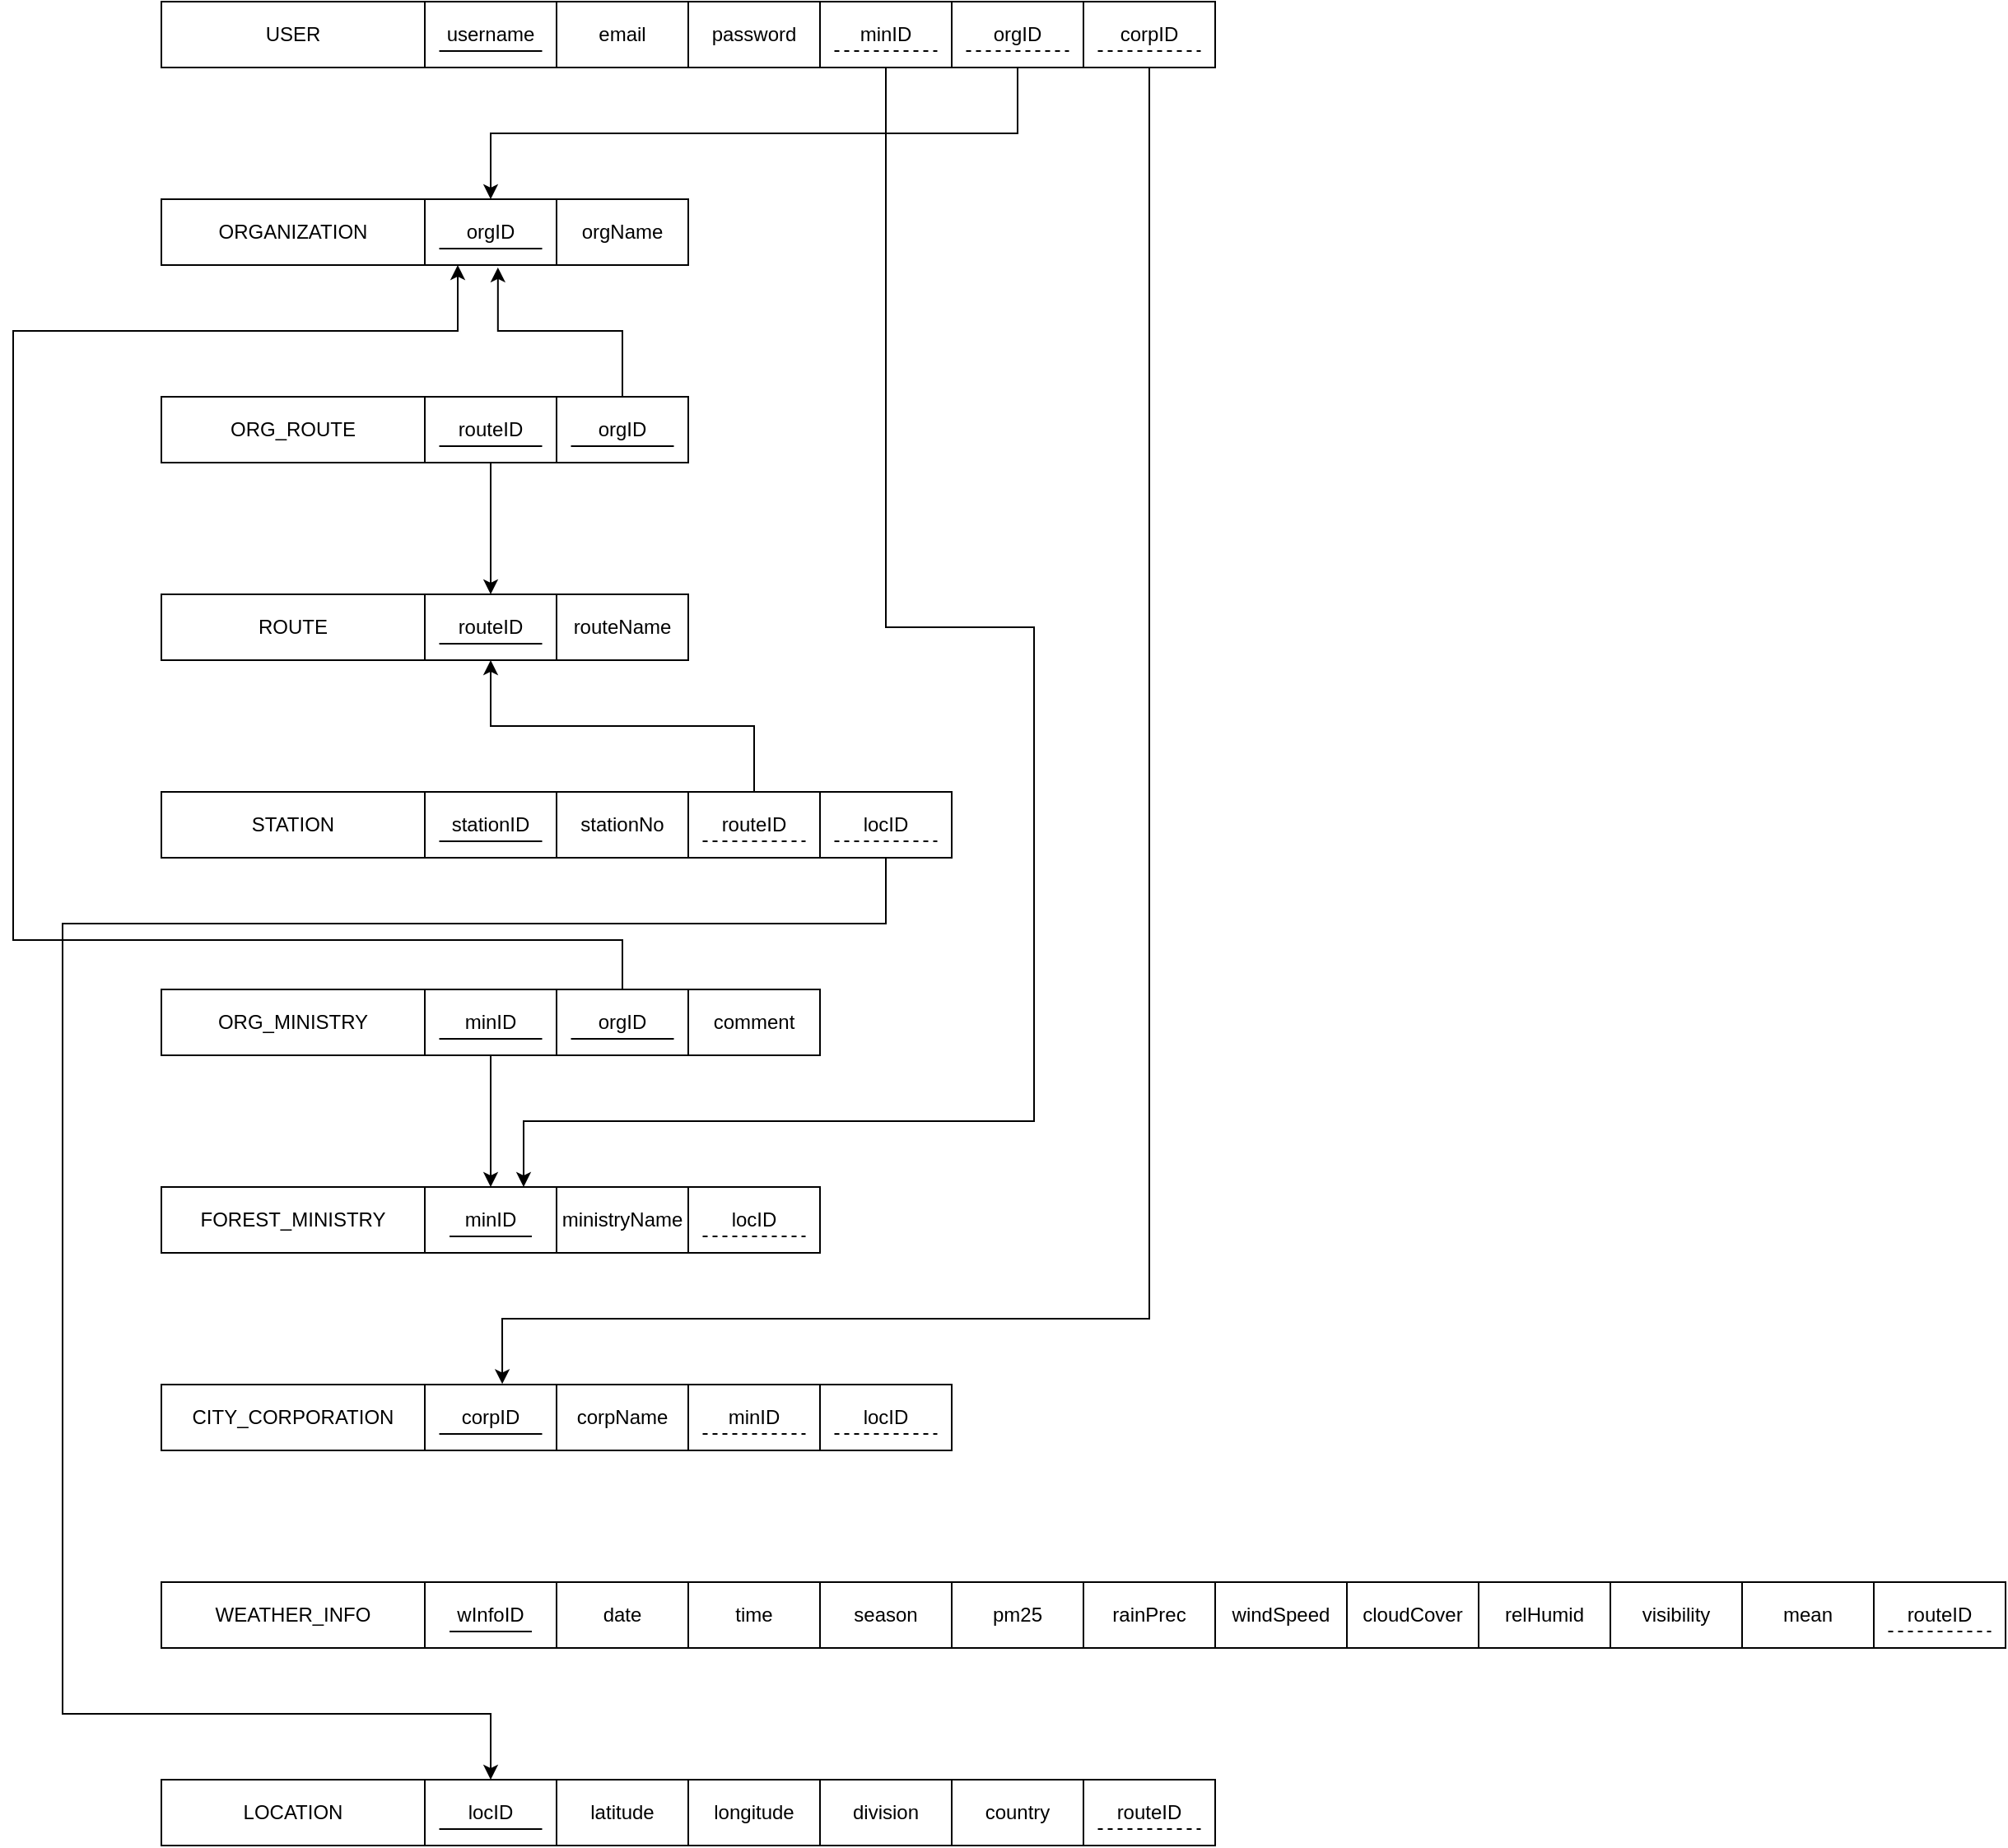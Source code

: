 <mxfile version="20.2.5" type="github">
  <diagram id="OU-aZMMqyZK8E2Q_70T6" name="Relational Schema">
    <mxGraphModel dx="1155" dy="1742" grid="1" gridSize="10" guides="1" tooltips="1" connect="1" arrows="1" fold="1" page="1" pageScale="1" pageWidth="850" pageHeight="1100" math="0" shadow="0">
      <root>
        <mxCell id="0" />
        <mxCell id="1" parent="0" />
        <mxCell id="4kpTrjFL7K2pbga_n4tD-17" value="" style="rounded=0;whiteSpace=wrap;html=1;" parent="1" vertex="1">
          <mxGeometry x="400" y="-600" width="640" height="40" as="geometry" />
        </mxCell>
        <mxCell id="4kpTrjFL7K2pbga_n4tD-18" value="USER" style="rounded=0;whiteSpace=wrap;html=1;" parent="1" vertex="1">
          <mxGeometry x="400" y="-600" width="160" height="40" as="geometry" />
        </mxCell>
        <mxCell id="4kpTrjFL7K2pbga_n4tD-19" value="username" style="rounded=0;whiteSpace=wrap;html=1;" parent="1" vertex="1">
          <mxGeometry x="560" y="-600" width="80" height="40" as="geometry" />
        </mxCell>
        <mxCell id="4kpTrjFL7K2pbga_n4tD-20" value="email" style="rounded=0;whiteSpace=wrap;html=1;" parent="1" vertex="1">
          <mxGeometry x="640" y="-600" width="80" height="40" as="geometry" />
        </mxCell>
        <mxCell id="4kpTrjFL7K2pbga_n4tD-21" value="password" style="rounded=0;whiteSpace=wrap;html=1;" parent="1" vertex="1">
          <mxGeometry x="720" y="-600" width="80" height="40" as="geometry" />
        </mxCell>
        <mxCell id="4kpTrjFL7K2pbga_n4tD-22" value="" style="rounded=0;whiteSpace=wrap;html=1;" parent="1" vertex="1">
          <mxGeometry x="400" y="-480" width="320" height="40" as="geometry" />
        </mxCell>
        <mxCell id="4kpTrjFL7K2pbga_n4tD-23" value="ORGANIZATION" style="rounded=0;whiteSpace=wrap;html=1;" parent="1" vertex="1">
          <mxGeometry x="400" y="-480" width="160" height="40" as="geometry" />
        </mxCell>
        <mxCell id="4kpTrjFL7K2pbga_n4tD-24" value="orgID" style="rounded=0;whiteSpace=wrap;html=1;" parent="1" vertex="1">
          <mxGeometry x="560" y="-480" width="80" height="40" as="geometry" />
        </mxCell>
        <mxCell id="4kpTrjFL7K2pbga_n4tD-25" value="orgName" style="rounded=0;whiteSpace=wrap;html=1;" parent="1" vertex="1">
          <mxGeometry x="640" y="-480" width="80" height="40" as="geometry" />
        </mxCell>
        <mxCell id="4kpTrjFL7K2pbga_n4tD-27" value="" style="rounded=0;whiteSpace=wrap;html=1;" parent="1" vertex="1">
          <mxGeometry x="400" y="-240" width="320" height="40" as="geometry" />
        </mxCell>
        <mxCell id="4kpTrjFL7K2pbga_n4tD-28" value="ROUTE" style="rounded=0;whiteSpace=wrap;html=1;" parent="1" vertex="1">
          <mxGeometry x="400" y="-240" width="160" height="40" as="geometry" />
        </mxCell>
        <mxCell id="4kpTrjFL7K2pbga_n4tD-29" value="routeID" style="rounded=0;whiteSpace=wrap;html=1;" parent="1" vertex="1">
          <mxGeometry x="560" y="-240" width="80" height="40" as="geometry" />
        </mxCell>
        <mxCell id="4kpTrjFL7K2pbga_n4tD-30" value="routeName" style="rounded=0;whiteSpace=wrap;html=1;" parent="1" vertex="1">
          <mxGeometry x="640" y="-240" width="80" height="40" as="geometry" />
        </mxCell>
        <mxCell id="4kpTrjFL7K2pbga_n4tD-36" value="" style="rounded=0;whiteSpace=wrap;html=1;" parent="1" vertex="1">
          <mxGeometry x="400" y="120" width="390" height="40" as="geometry" />
        </mxCell>
        <mxCell id="4kpTrjFL7K2pbga_n4tD-37" value="FOREST_MINISTRY" style="rounded=0;whiteSpace=wrap;html=1;" parent="1" vertex="1">
          <mxGeometry x="400" y="120" width="160" height="40" as="geometry" />
        </mxCell>
        <mxCell id="4kpTrjFL7K2pbga_n4tD-38" value="ministryName" style="rounded=0;whiteSpace=wrap;html=1;" parent="1" vertex="1">
          <mxGeometry x="640" y="120" width="80" height="40" as="geometry" />
        </mxCell>
        <mxCell id="4kpTrjFL7K2pbga_n4tD-41" value="" style="rounded=0;whiteSpace=wrap;html=1;" parent="1" vertex="1">
          <mxGeometry x="400" y="-120" width="480" height="40" as="geometry" />
        </mxCell>
        <mxCell id="4kpTrjFL7K2pbga_n4tD-42" value="STATION" style="rounded=0;whiteSpace=wrap;html=1;" parent="1" vertex="1">
          <mxGeometry x="400" y="-120" width="160" height="40" as="geometry" />
        </mxCell>
        <mxCell id="4kpTrjFL7K2pbga_n4tD-43" value="stationID" style="rounded=0;whiteSpace=wrap;html=1;" parent="1" vertex="1">
          <mxGeometry x="560" y="-120" width="80" height="40" as="geometry" />
        </mxCell>
        <mxCell id="4kpTrjFL7K2pbga_n4tD-44" value="stationNo" style="rounded=0;whiteSpace=wrap;html=1;" parent="1" vertex="1">
          <mxGeometry x="640" y="-120" width="80" height="40" as="geometry" />
        </mxCell>
        <mxCell id="4kpTrjFL7K2pbga_n4tD-49" value="" style="endArrow=none;html=1;rounded=0;" parent="1" edge="1">
          <mxGeometry width="50" height="50" relative="1" as="geometry">
            <mxPoint x="568.75" y="-570" as="sourcePoint" />
            <mxPoint x="631.25" y="-570" as="targetPoint" />
          </mxGeometry>
        </mxCell>
        <mxCell id="4kpTrjFL7K2pbga_n4tD-50" value="" style="endArrow=none;html=1;rounded=0;" parent="1" edge="1">
          <mxGeometry width="50" height="50" relative="1" as="geometry">
            <mxPoint x="568.75" y="-450" as="sourcePoint" />
            <mxPoint x="631.25" y="-450" as="targetPoint" />
          </mxGeometry>
        </mxCell>
        <mxCell id="4kpTrjFL7K2pbga_n4tD-51" value="" style="endArrow=none;html=1;rounded=0;" parent="1" edge="1">
          <mxGeometry width="50" height="50" relative="1" as="geometry">
            <mxPoint x="568.75" y="-210" as="sourcePoint" />
            <mxPoint x="631.25" y="-210" as="targetPoint" />
          </mxGeometry>
        </mxCell>
        <mxCell id="4kpTrjFL7K2pbga_n4tD-54" value="" style="endArrow=none;html=1;rounded=0;" parent="1" edge="1">
          <mxGeometry width="50" height="50" relative="1" as="geometry">
            <mxPoint x="568.75" y="-90" as="sourcePoint" />
            <mxPoint x="631.25" y="-90" as="targetPoint" />
          </mxGeometry>
        </mxCell>
        <mxCell id="XAyySVj-0V9a2V9ARLvr-15" value="locID" style="rounded=0;whiteSpace=wrap;html=1;" parent="1" vertex="1">
          <mxGeometry x="720" y="120" width="80" height="40" as="geometry" />
        </mxCell>
        <mxCell id="XAyySVj-0V9a2V9ARLvr-16" value="" style="endArrow=none;html=1;rounded=0;dashed=1;" parent="1" edge="1">
          <mxGeometry width="50" height="50" relative="1" as="geometry">
            <mxPoint x="728.75" y="150" as="sourcePoint" />
            <mxPoint x="791.25" y="150" as="targetPoint" />
          </mxGeometry>
        </mxCell>
        <mxCell id="XAyySVj-0V9a2V9ARLvr-18" value="" style="rounded=0;whiteSpace=wrap;html=1;" parent="1" vertex="1">
          <mxGeometry x="400" width="400" height="40" as="geometry" />
        </mxCell>
        <mxCell id="XAyySVj-0V9a2V9ARLvr-19" value="ORG_MINISTRY" style="rounded=0;whiteSpace=wrap;html=1;" parent="1" vertex="1">
          <mxGeometry x="400" width="160" height="40" as="geometry" />
        </mxCell>
        <mxCell id="l0KC84qo_5yXulcjnEi0-13" style="edgeStyle=orthogonalEdgeStyle;rounded=0;orthogonalLoop=1;jettySize=auto;html=1;exitX=0.5;exitY=1;exitDx=0;exitDy=0;entryX=0.5;entryY=0;entryDx=0;entryDy=0;" edge="1" parent="1" source="XAyySVj-0V9a2V9ARLvr-25" target="Ll7ZZZQxQ9TElTHfW3kW-26">
          <mxGeometry relative="1" as="geometry" />
        </mxCell>
        <mxCell id="XAyySVj-0V9a2V9ARLvr-25" value="minID" style="rounded=0;whiteSpace=wrap;html=1;" parent="1" vertex="1">
          <mxGeometry x="560" width="80" height="40" as="geometry" />
        </mxCell>
        <mxCell id="XAyySVj-0V9a2V9ARLvr-23" value="" style="endArrow=none;html=1;rounded=0;" parent="1" edge="1">
          <mxGeometry width="50" height="50" relative="1" as="geometry">
            <mxPoint x="568.75" y="30" as="sourcePoint" />
            <mxPoint x="631.25" y="30" as="targetPoint" />
          </mxGeometry>
        </mxCell>
        <mxCell id="l0KC84qo_5yXulcjnEi0-12" style="edgeStyle=orthogonalEdgeStyle;rounded=0;orthogonalLoop=1;jettySize=auto;html=1;exitX=0.5;exitY=0;exitDx=0;exitDy=0;entryX=0.25;entryY=1;entryDx=0;entryDy=0;" edge="1" parent="1" source="XAyySVj-0V9a2V9ARLvr-26" target="4kpTrjFL7K2pbga_n4tD-24">
          <mxGeometry relative="1" as="geometry">
            <Array as="points">
              <mxPoint x="680" y="-30" />
              <mxPoint x="310" y="-30" />
              <mxPoint x="310" y="-400" />
              <mxPoint x="580" y="-400" />
            </Array>
          </mxGeometry>
        </mxCell>
        <mxCell id="XAyySVj-0V9a2V9ARLvr-26" value="orgID" style="rounded=0;whiteSpace=wrap;html=1;" parent="1" vertex="1">
          <mxGeometry x="640" width="80" height="40" as="geometry" />
        </mxCell>
        <mxCell id="XAyySVj-0V9a2V9ARLvr-27" value="" style="endArrow=none;html=1;rounded=0;" parent="1" edge="1">
          <mxGeometry width="50" height="50" relative="1" as="geometry">
            <mxPoint x="648.75" y="30" as="sourcePoint" />
            <mxPoint x="711.25" y="30" as="targetPoint" />
          </mxGeometry>
        </mxCell>
        <mxCell id="l0KC84qo_5yXulcjnEi0-3" style="edgeStyle=orthogonalEdgeStyle;rounded=0;orthogonalLoop=1;jettySize=auto;html=1;exitX=0.5;exitY=1;exitDx=0;exitDy=0;entryX=0.75;entryY=0;entryDx=0;entryDy=0;" edge="1" parent="1" source="LwJI6-3wAE6_hfsCvq4X-1" target="Ll7ZZZQxQ9TElTHfW3kW-26">
          <mxGeometry relative="1" as="geometry">
            <Array as="points">
              <mxPoint x="840" y="-220" />
              <mxPoint x="930" y="-220" />
              <mxPoint x="930" y="80" />
              <mxPoint x="620" y="80" />
            </Array>
          </mxGeometry>
        </mxCell>
        <mxCell id="LwJI6-3wAE6_hfsCvq4X-1" value="minID" style="rounded=0;whiteSpace=wrap;html=1;" parent="1" vertex="1">
          <mxGeometry x="800" y="-600" width="80" height="40" as="geometry" />
        </mxCell>
        <mxCell id="LwJI6-3wAE6_hfsCvq4X-2" value="" style="endArrow=none;html=1;rounded=0;dashed=1;" parent="1" edge="1">
          <mxGeometry width="50" height="50" relative="1" as="geometry">
            <mxPoint x="808.75" y="-570" as="sourcePoint" />
            <mxPoint x="871.25" y="-570" as="targetPoint" />
          </mxGeometry>
        </mxCell>
        <mxCell id="l0KC84qo_5yXulcjnEi0-2" style="edgeStyle=orthogonalEdgeStyle;rounded=0;orthogonalLoop=1;jettySize=auto;html=1;exitX=0.5;exitY=1;exitDx=0;exitDy=0;entryX=0.5;entryY=0;entryDx=0;entryDy=0;" edge="1" parent="1" source="Ll7ZZZQxQ9TElTHfW3kW-1" target="4kpTrjFL7K2pbga_n4tD-24">
          <mxGeometry relative="1" as="geometry" />
        </mxCell>
        <mxCell id="Ll7ZZZQxQ9TElTHfW3kW-1" value="orgID" style="rounded=0;whiteSpace=wrap;html=1;" parent="1" vertex="1">
          <mxGeometry x="880" y="-600" width="80" height="40" as="geometry" />
        </mxCell>
        <mxCell id="Ll7ZZZQxQ9TElTHfW3kW-2" value="" style="endArrow=none;html=1;rounded=0;dashed=1;" parent="1" edge="1">
          <mxGeometry width="50" height="50" relative="1" as="geometry">
            <mxPoint x="888.75" y="-570" as="sourcePoint" />
            <mxPoint x="951.25" y="-570" as="targetPoint" />
          </mxGeometry>
        </mxCell>
        <mxCell id="Ll7ZZZQxQ9TElTHfW3kW-16" value="" style="rounded=0;whiteSpace=wrap;html=1;" parent="1" vertex="1">
          <mxGeometry x="400" y="240" width="480" height="40" as="geometry" />
        </mxCell>
        <mxCell id="Ll7ZZZQxQ9TElTHfW3kW-17" value="CITY_CORPORATION" style="rounded=0;whiteSpace=wrap;html=1;" parent="1" vertex="1">
          <mxGeometry x="400" y="240" width="160" height="40" as="geometry" />
        </mxCell>
        <mxCell id="Ll7ZZZQxQ9TElTHfW3kW-18" value="corpID" style="rounded=0;whiteSpace=wrap;html=1;" parent="1" vertex="1">
          <mxGeometry x="560" y="240" width="80" height="40" as="geometry" />
        </mxCell>
        <mxCell id="Ll7ZZZQxQ9TElTHfW3kW-19" value="" style="endArrow=none;html=1;rounded=0;" parent="1" edge="1">
          <mxGeometry width="50" height="50" relative="1" as="geometry">
            <mxPoint x="568.75" y="270" as="sourcePoint" />
            <mxPoint x="631.25" y="270" as="targetPoint" />
          </mxGeometry>
        </mxCell>
        <mxCell id="Ll7ZZZQxQ9TElTHfW3kW-20" value="minID" style="rounded=0;whiteSpace=wrap;html=1;" parent="1" vertex="1">
          <mxGeometry x="720" y="240" width="80" height="40" as="geometry" />
        </mxCell>
        <mxCell id="Ll7ZZZQxQ9TElTHfW3kW-22" value="locID" style="rounded=0;whiteSpace=wrap;html=1;" parent="1" vertex="1">
          <mxGeometry x="800" y="240" width="80" height="40" as="geometry" />
        </mxCell>
        <mxCell id="Ll7ZZZQxQ9TElTHfW3kW-23" value="" style="endArrow=none;html=1;rounded=0;dashed=1;" parent="1" edge="1">
          <mxGeometry width="50" height="50" relative="1" as="geometry">
            <mxPoint x="808.75" y="270" as="sourcePoint" />
            <mxPoint x="871.25" y="270" as="targetPoint" />
          </mxGeometry>
        </mxCell>
        <mxCell id="Ll7ZZZQxQ9TElTHfW3kW-24" value="" style="endArrow=none;html=1;rounded=0;dashed=1;" parent="1" edge="1">
          <mxGeometry width="50" height="50" relative="1" as="geometry">
            <mxPoint x="728.75" y="270" as="sourcePoint" />
            <mxPoint x="791.25" y="270" as="targetPoint" />
          </mxGeometry>
        </mxCell>
        <mxCell id="Ll7ZZZQxQ9TElTHfW3kW-26" value="minID" style="rounded=0;whiteSpace=wrap;html=1;" parent="1" vertex="1">
          <mxGeometry x="560" y="120" width="80" height="40" as="geometry" />
        </mxCell>
        <mxCell id="Ll7ZZZQxQ9TElTHfW3kW-27" value="" style="rounded=0;whiteSpace=wrap;html=1;" parent="1" vertex="1">
          <mxGeometry x="400" y="360" width="1120" height="40" as="geometry" />
        </mxCell>
        <mxCell id="Ll7ZZZQxQ9TElTHfW3kW-28" value="WEATHER_INFO" style="rounded=0;whiteSpace=wrap;html=1;" parent="1" vertex="1">
          <mxGeometry x="400" y="360" width="160" height="40" as="geometry" />
        </mxCell>
        <mxCell id="Ll7ZZZQxQ9TElTHfW3kW-29" value="date" style="rounded=0;whiteSpace=wrap;html=1;" parent="1" vertex="1">
          <mxGeometry x="640" y="360" width="80" height="40" as="geometry" />
        </mxCell>
        <mxCell id="Ll7ZZZQxQ9TElTHfW3kW-31" value="time" style="rounded=0;whiteSpace=wrap;html=1;" parent="1" vertex="1">
          <mxGeometry x="720" y="360" width="80" height="40" as="geometry" />
        </mxCell>
        <mxCell id="Ll7ZZZQxQ9TElTHfW3kW-35" value="" style="rounded=0;whiteSpace=wrap;html=1;" parent="1" vertex="1">
          <mxGeometry x="400" y="480" width="640" height="40" as="geometry" />
        </mxCell>
        <mxCell id="Ll7ZZZQxQ9TElTHfW3kW-36" value="LOCATION" style="rounded=0;whiteSpace=wrap;html=1;" parent="1" vertex="1">
          <mxGeometry x="400" y="480" width="160" height="40" as="geometry" />
        </mxCell>
        <mxCell id="Ll7ZZZQxQ9TElTHfW3kW-37" value="locID" style="rounded=0;whiteSpace=wrap;html=1;" parent="1" vertex="1">
          <mxGeometry x="560" y="480" width="80" height="40" as="geometry" />
        </mxCell>
        <mxCell id="Ll7ZZZQxQ9TElTHfW3kW-38" value="" style="endArrow=none;html=1;rounded=0;" parent="1" edge="1">
          <mxGeometry width="50" height="50" relative="1" as="geometry">
            <mxPoint x="568.75" y="510" as="sourcePoint" />
            <mxPoint x="631.25" y="510" as="targetPoint" />
          </mxGeometry>
        </mxCell>
        <mxCell id="Ll7ZZZQxQ9TElTHfW3kW-39" value="latitude" style="rounded=0;whiteSpace=wrap;html=1;" parent="1" vertex="1">
          <mxGeometry x="640" y="480" width="80" height="40" as="geometry" />
        </mxCell>
        <mxCell id="Ll7ZZZQxQ9TElTHfW3kW-40" value="country" style="rounded=0;whiteSpace=wrap;html=1;" parent="1" vertex="1">
          <mxGeometry x="880" y="480" width="80" height="40" as="geometry" />
        </mxCell>
        <mxCell id="Ll7ZZZQxQ9TElTHfW3kW-43" value="longitude" style="rounded=0;whiteSpace=wrap;html=1;" parent="1" vertex="1">
          <mxGeometry x="720" y="480" width="80" height="40" as="geometry" />
        </mxCell>
        <mxCell id="Ll7ZZZQxQ9TElTHfW3kW-44" value="division" style="rounded=0;whiteSpace=wrap;html=1;" parent="1" vertex="1">
          <mxGeometry x="800" y="480" width="80" height="40" as="geometry" />
        </mxCell>
        <mxCell id="Ll7ZZZQxQ9TElTHfW3kW-46" value="season" style="rounded=0;whiteSpace=wrap;html=1;" parent="1" vertex="1">
          <mxGeometry x="800" y="360" width="80" height="40" as="geometry" />
        </mxCell>
        <mxCell id="Ll7ZZZQxQ9TElTHfW3kW-47" value="pm25" style="rounded=0;whiteSpace=wrap;html=1;" parent="1" vertex="1">
          <mxGeometry x="880" y="360" width="80" height="40" as="geometry" />
        </mxCell>
        <mxCell id="Ll7ZZZQxQ9TElTHfW3kW-48" value="rainPrec" style="rounded=0;whiteSpace=wrap;html=1;" parent="1" vertex="1">
          <mxGeometry x="960" y="360" width="80" height="40" as="geometry" />
        </mxCell>
        <mxCell id="Ll7ZZZQxQ9TElTHfW3kW-49" value="windSpeed" style="rounded=0;whiteSpace=wrap;html=1;" parent="1" vertex="1">
          <mxGeometry x="1040" y="360" width="80" height="40" as="geometry" />
        </mxCell>
        <mxCell id="Ll7ZZZQxQ9TElTHfW3kW-50" value="cloudCover" style="rounded=0;whiteSpace=wrap;html=1;" parent="1" vertex="1">
          <mxGeometry x="1120" y="360" width="80" height="40" as="geometry" />
        </mxCell>
        <mxCell id="Ll7ZZZQxQ9TElTHfW3kW-51" value="relHumid" style="rounded=0;whiteSpace=wrap;html=1;" parent="1" vertex="1">
          <mxGeometry x="1200" y="360" width="80" height="40" as="geometry" />
        </mxCell>
        <mxCell id="Ll7ZZZQxQ9TElTHfW3kW-52" value="visibility" style="rounded=0;whiteSpace=wrap;html=1;" parent="1" vertex="1">
          <mxGeometry x="1280" y="360" width="80" height="40" as="geometry" />
        </mxCell>
        <mxCell id="Ll7ZZZQxQ9TElTHfW3kW-53" value="mean" style="rounded=0;whiteSpace=wrap;html=1;" parent="1" vertex="1">
          <mxGeometry x="1360" y="360" width="80" height="40" as="geometry" />
        </mxCell>
        <mxCell id="l0KC84qo_5yXulcjnEi0-4" style="edgeStyle=orthogonalEdgeStyle;rounded=0;orthogonalLoop=1;jettySize=auto;html=1;exitX=0.5;exitY=1;exitDx=0;exitDy=0;entryX=0.588;entryY=-0.008;entryDx=0;entryDy=0;entryPerimeter=0;" edge="1" parent="1" source="Ll7ZZZQxQ9TElTHfW3kW-54" target="Ll7ZZZQxQ9TElTHfW3kW-18">
          <mxGeometry relative="1" as="geometry">
            <Array as="points">
              <mxPoint x="1000" y="200" />
              <mxPoint x="607" y="200" />
            </Array>
          </mxGeometry>
        </mxCell>
        <mxCell id="Ll7ZZZQxQ9TElTHfW3kW-54" value="corpID" style="rounded=0;whiteSpace=wrap;html=1;" parent="1" vertex="1">
          <mxGeometry x="960" y="-600" width="80" height="40" as="geometry" />
        </mxCell>
        <mxCell id="Ll7ZZZQxQ9TElTHfW3kW-55" value="" style="endArrow=none;html=1;rounded=0;dashed=1;" parent="1" edge="1">
          <mxGeometry width="50" height="50" relative="1" as="geometry">
            <mxPoint x="968.75" y="-570" as="sourcePoint" />
            <mxPoint x="1031.25" y="-570" as="targetPoint" />
          </mxGeometry>
        </mxCell>
        <mxCell id="Ll7ZZZQxQ9TElTHfW3kW-56" value="" style="rounded=0;whiteSpace=wrap;html=1;" parent="1" vertex="1">
          <mxGeometry x="400" y="-360" width="320" height="40" as="geometry" />
        </mxCell>
        <mxCell id="Ll7ZZZQxQ9TElTHfW3kW-57" value="ORG_ROUTE" style="rounded=0;whiteSpace=wrap;html=1;" parent="1" vertex="1">
          <mxGeometry x="400" y="-360" width="160" height="40" as="geometry" />
        </mxCell>
        <mxCell id="l0KC84qo_5yXulcjnEi0-9" style="edgeStyle=orthogonalEdgeStyle;rounded=0;orthogonalLoop=1;jettySize=auto;html=1;exitX=0.5;exitY=1;exitDx=0;exitDy=0;entryX=0.5;entryY=0;entryDx=0;entryDy=0;" edge="1" parent="1" source="Ll7ZZZQxQ9TElTHfW3kW-58" target="4kpTrjFL7K2pbga_n4tD-29">
          <mxGeometry relative="1" as="geometry" />
        </mxCell>
        <mxCell id="Ll7ZZZQxQ9TElTHfW3kW-58" value="routeID" style="rounded=0;whiteSpace=wrap;html=1;" parent="1" vertex="1">
          <mxGeometry x="560" y="-360" width="80" height="40" as="geometry" />
        </mxCell>
        <mxCell id="l0KC84qo_5yXulcjnEi0-8" style="edgeStyle=orthogonalEdgeStyle;rounded=0;orthogonalLoop=1;jettySize=auto;html=1;exitX=0.5;exitY=0;exitDx=0;exitDy=0;entryX=0.555;entryY=1.036;entryDx=0;entryDy=0;entryPerimeter=0;" edge="1" parent="1" source="Ll7ZZZQxQ9TElTHfW3kW-59" target="4kpTrjFL7K2pbga_n4tD-24">
          <mxGeometry relative="1" as="geometry" />
        </mxCell>
        <mxCell id="Ll7ZZZQxQ9TElTHfW3kW-59" value="orgID" style="rounded=0;whiteSpace=wrap;html=1;" parent="1" vertex="1">
          <mxGeometry x="640" y="-360" width="80" height="40" as="geometry" />
        </mxCell>
        <mxCell id="Ll7ZZZQxQ9TElTHfW3kW-60" value="" style="endArrow=none;html=1;rounded=0;" parent="1" edge="1">
          <mxGeometry width="50" height="50" relative="1" as="geometry">
            <mxPoint x="568.75" y="-330" as="sourcePoint" />
            <mxPoint x="631.25" y="-330" as="targetPoint" />
          </mxGeometry>
        </mxCell>
        <mxCell id="Ll7ZZZQxQ9TElTHfW3kW-61" value="" style="endArrow=none;html=1;rounded=0;" parent="1" edge="1">
          <mxGeometry width="50" height="50" relative="1" as="geometry">
            <mxPoint x="648.75" y="-330" as="sourcePoint" />
            <mxPoint x="711.25" y="-330" as="targetPoint" />
          </mxGeometry>
        </mxCell>
        <mxCell id="l0KC84qo_5yXulcjnEi0-10" style="edgeStyle=orthogonalEdgeStyle;rounded=0;orthogonalLoop=1;jettySize=auto;html=1;exitX=0.5;exitY=0;exitDx=0;exitDy=0;entryX=0.5;entryY=1;entryDx=0;entryDy=0;" edge="1" parent="1" source="Ll7ZZZQxQ9TElTHfW3kW-62" target="4kpTrjFL7K2pbga_n4tD-29">
          <mxGeometry relative="1" as="geometry" />
        </mxCell>
        <mxCell id="Ll7ZZZQxQ9TElTHfW3kW-62" value="routeID" style="rounded=0;whiteSpace=wrap;html=1;" parent="1" vertex="1">
          <mxGeometry x="720" y="-120" width="80" height="40" as="geometry" />
        </mxCell>
        <mxCell id="Ll7ZZZQxQ9TElTHfW3kW-63" value="" style="endArrow=none;html=1;rounded=0;dashed=1;" parent="1" edge="1">
          <mxGeometry width="50" height="50" relative="1" as="geometry">
            <mxPoint x="728.75" y="-90" as="sourcePoint" />
            <mxPoint x="791.25" y="-90" as="targetPoint" />
          </mxGeometry>
        </mxCell>
        <mxCell id="l0KC84qo_5yXulcjnEi0-11" style="edgeStyle=orthogonalEdgeStyle;rounded=0;orthogonalLoop=1;jettySize=auto;html=1;exitX=0.5;exitY=1;exitDx=0;exitDy=0;entryX=0.5;entryY=0;entryDx=0;entryDy=0;" edge="1" parent="1" source="Ll7ZZZQxQ9TElTHfW3kW-64" target="Ll7ZZZQxQ9TElTHfW3kW-37">
          <mxGeometry relative="1" as="geometry">
            <Array as="points">
              <mxPoint x="840" y="-40" />
              <mxPoint x="340" y="-40" />
              <mxPoint x="340" y="440" />
              <mxPoint x="600" y="440" />
            </Array>
          </mxGeometry>
        </mxCell>
        <mxCell id="Ll7ZZZQxQ9TElTHfW3kW-64" value="locID" style="rounded=0;whiteSpace=wrap;html=1;" parent="1" vertex="1">
          <mxGeometry x="800" y="-120" width="80" height="40" as="geometry" />
        </mxCell>
        <mxCell id="Ll7ZZZQxQ9TElTHfW3kW-65" value="" style="endArrow=none;html=1;rounded=0;dashed=1;" parent="1" edge="1">
          <mxGeometry width="50" height="50" relative="1" as="geometry">
            <mxPoint x="808.75" y="-90" as="sourcePoint" />
            <mxPoint x="871.25" y="-90" as="targetPoint" />
          </mxGeometry>
        </mxCell>
        <mxCell id="Ll7ZZZQxQ9TElTHfW3kW-66" value="routeID" style="rounded=0;whiteSpace=wrap;html=1;" parent="1" vertex="1">
          <mxGeometry x="960" y="480" width="80" height="40" as="geometry" />
        </mxCell>
        <mxCell id="Ll7ZZZQxQ9TElTHfW3kW-67" value="" style="endArrow=none;html=1;rounded=0;dashed=1;" parent="1" edge="1">
          <mxGeometry width="50" height="50" relative="1" as="geometry">
            <mxPoint x="968.75" y="510" as="sourcePoint" />
            <mxPoint x="1031.25" y="510" as="targetPoint" />
          </mxGeometry>
        </mxCell>
        <mxCell id="Ll7ZZZQxQ9TElTHfW3kW-68" value="routeID" style="rounded=0;whiteSpace=wrap;html=1;" parent="1" vertex="1">
          <mxGeometry x="1440" y="360" width="80" height="40" as="geometry" />
        </mxCell>
        <mxCell id="Ll7ZZZQxQ9TElTHfW3kW-69" value="" style="endArrow=none;html=1;rounded=0;dashed=1;" parent="1" edge="1">
          <mxGeometry width="50" height="50" relative="1" as="geometry">
            <mxPoint x="1448.75" y="390" as="sourcePoint" />
            <mxPoint x="1511.25" y="390" as="targetPoint" />
          </mxGeometry>
        </mxCell>
        <mxCell id="l0KC84qo_5yXulcjnEi0-6" value="wInfoID" style="rounded=0;whiteSpace=wrap;html=1;" vertex="1" parent="1">
          <mxGeometry x="560" y="360" width="80" height="40" as="geometry" />
        </mxCell>
        <mxCell id="Ll7ZZZQxQ9TElTHfW3kW-70" value="corpName" style="rounded=0;whiteSpace=wrap;html=1;" parent="1" vertex="1">
          <mxGeometry x="640" y="240" width="80" height="40" as="geometry" />
        </mxCell>
        <mxCell id="l0KC84qo_5yXulcjnEi0-1" value="comment" style="rounded=0;whiteSpace=wrap;html=1;" vertex="1" parent="1">
          <mxGeometry x="720" width="80" height="40" as="geometry" />
        </mxCell>
        <mxCell id="l0KC84qo_5yXulcjnEi0-7" value="" style="endArrow=none;html=1;rounded=0;" edge="1" parent="1">
          <mxGeometry width="50" height="50" relative="1" as="geometry">
            <mxPoint x="575" y="390" as="sourcePoint" />
            <mxPoint x="625" y="390" as="targetPoint" />
          </mxGeometry>
        </mxCell>
        <mxCell id="l0KC84qo_5yXulcjnEi0-14" value="" style="endArrow=none;html=1;rounded=0;" edge="1" parent="1">
          <mxGeometry width="50" height="50" relative="1" as="geometry">
            <mxPoint x="575" y="150" as="sourcePoint" />
            <mxPoint x="625" y="150" as="targetPoint" />
            <Array as="points" />
          </mxGeometry>
        </mxCell>
      </root>
    </mxGraphModel>
  </diagram>
</mxfile>
